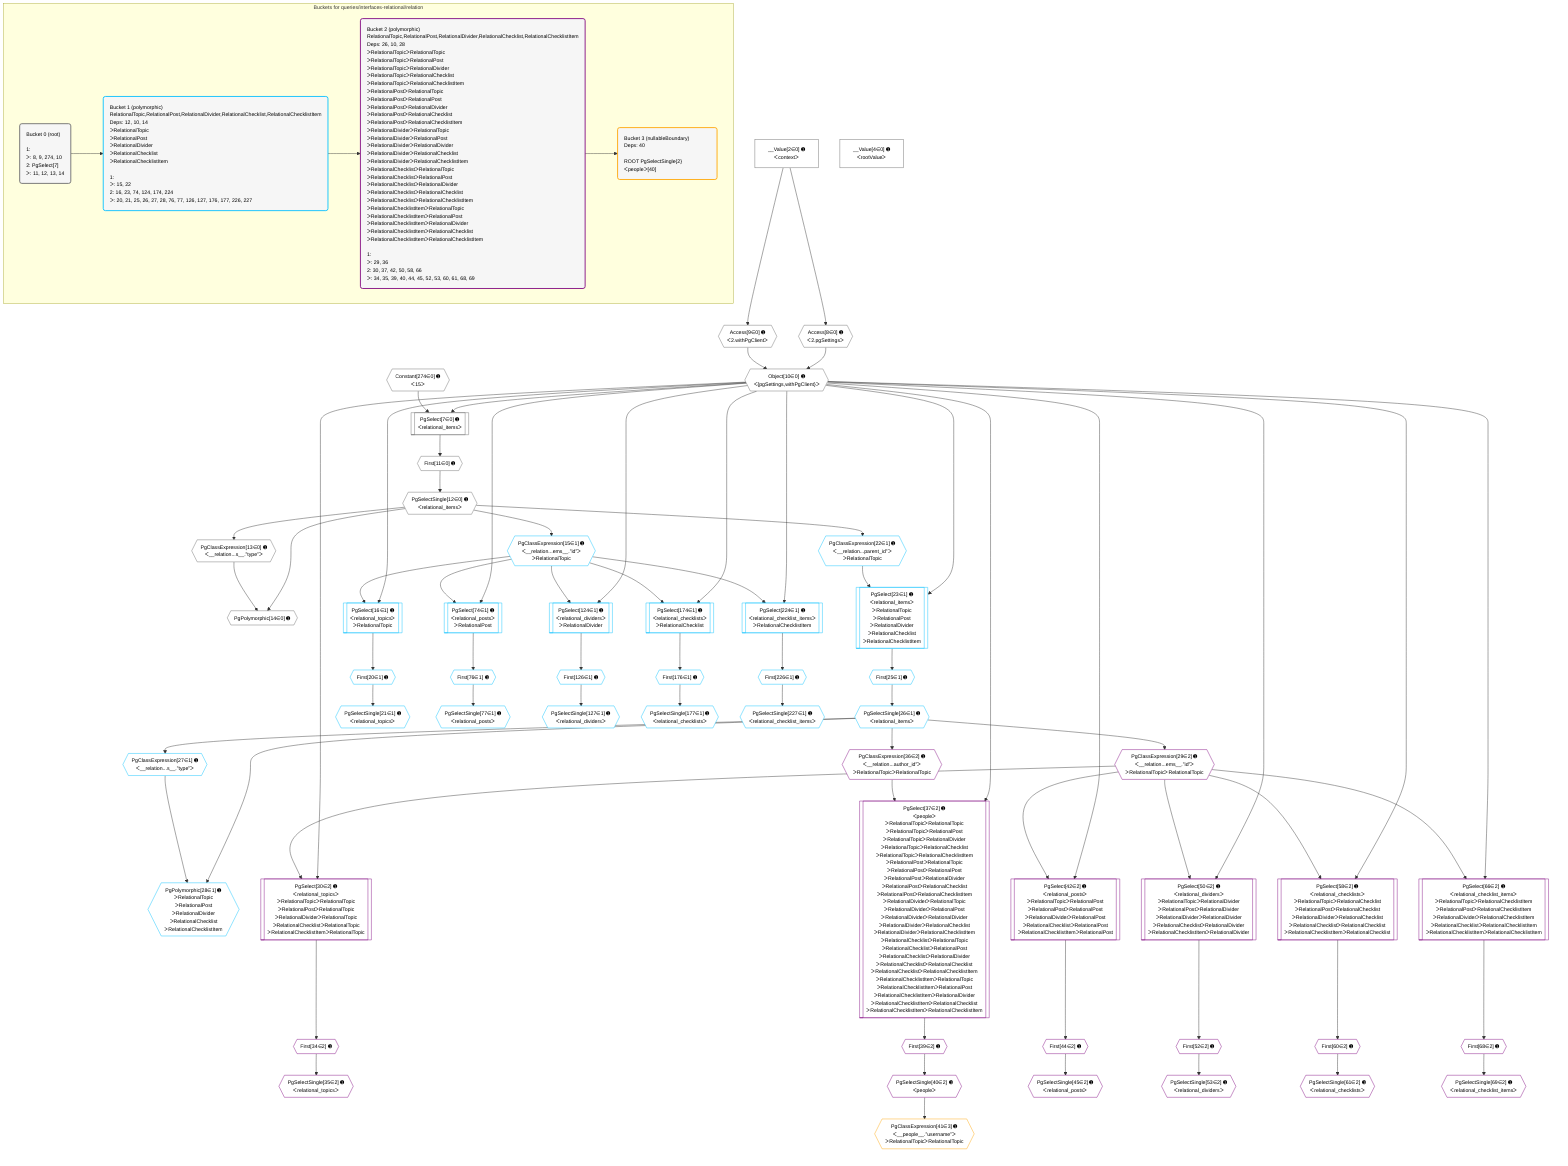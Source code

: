 %%{init: {'themeVariables': { 'fontSize': '12px'}}}%%
graph TD
    classDef path fill:#eee,stroke:#000,color:#000
    classDef plan fill:#fff,stroke-width:1px,color:#000
    classDef itemplan fill:#fff,stroke-width:2px,color:#000
    classDef unbatchedplan fill:#dff,stroke-width:1px,color:#000
    classDef sideeffectplan fill:#fcc,stroke-width:2px,color:#000
    classDef bucket fill:#f6f6f6,color:#000,stroke-width:2px,text-align:left


    %% plan dependencies
    PgSelect7[["PgSelect[7∈0] ➊<br />ᐸrelational_itemsᐳ"]]:::plan
    Object10{{"Object[10∈0] ➊<br />ᐸ{pgSettings,withPgClient}ᐳ"}}:::plan
    Constant274{{"Constant[274∈0] ➊<br />ᐸ15ᐳ"}}:::plan
    Object10 & Constant274 --> PgSelect7
    Access8{{"Access[8∈0] ➊<br />ᐸ2.pgSettingsᐳ"}}:::plan
    Access9{{"Access[9∈0] ➊<br />ᐸ2.withPgClientᐳ"}}:::plan
    Access8 & Access9 --> Object10
    PgPolymorphic14{{"PgPolymorphic[14∈0] ➊"}}:::plan
    PgSelectSingle12{{"PgSelectSingle[12∈0] ➊<br />ᐸrelational_itemsᐳ"}}:::plan
    PgClassExpression13{{"PgClassExpression[13∈0] ➊<br />ᐸ__relation...s__.”type”ᐳ"}}:::plan
    PgSelectSingle12 & PgClassExpression13 --> PgPolymorphic14
    __Value2["__Value[2∈0] ➊<br />ᐸcontextᐳ"]:::plan
    __Value2 --> Access8
    __Value2 --> Access9
    First11{{"First[11∈0] ➊"}}:::plan
    PgSelect7 --> First11
    First11 --> PgSelectSingle12
    PgSelectSingle12 --> PgClassExpression13
    __Value4["__Value[4∈0] ➊<br />ᐸrootValueᐳ"]:::plan
    PgSelect16[["PgSelect[16∈1] ➊<br />ᐸrelational_topicsᐳ<br />ᐳRelationalTopic"]]:::plan
    PgClassExpression15{{"PgClassExpression[15∈1] ➊<br />ᐸ__relation...ems__.”id”ᐳ<br />ᐳRelationalTopic"}}:::plan
    Object10 & PgClassExpression15 --> PgSelect16
    PgSelect23[["PgSelect[23∈1] ➊<br />ᐸrelational_itemsᐳ<br />ᐳRelationalTopic<br />ᐳRelationalPost<br />ᐳRelationalDivider<br />ᐳRelationalChecklist<br />ᐳRelationalChecklistItem"]]:::plan
    PgClassExpression22{{"PgClassExpression[22∈1] ➊<br />ᐸ__relation...parent_id”ᐳ<br />ᐳRelationalTopic"}}:::plan
    Object10 & PgClassExpression22 --> PgSelect23
    PgPolymorphic28{{"PgPolymorphic[28∈1] ➊<br />ᐳRelationalTopic<br />ᐳRelationalPost<br />ᐳRelationalDivider<br />ᐳRelationalChecklist<br />ᐳRelationalChecklistItem"}}:::plan
    PgSelectSingle26{{"PgSelectSingle[26∈1] ➊<br />ᐸrelational_itemsᐳ"}}:::plan
    PgClassExpression27{{"PgClassExpression[27∈1] ➊<br />ᐸ__relation...s__.”type”ᐳ"}}:::plan
    PgSelectSingle26 & PgClassExpression27 --> PgPolymorphic28
    PgSelect74[["PgSelect[74∈1] ➊<br />ᐸrelational_postsᐳ<br />ᐳRelationalPost"]]:::plan
    Object10 & PgClassExpression15 --> PgSelect74
    PgSelect124[["PgSelect[124∈1] ➊<br />ᐸrelational_dividersᐳ<br />ᐳRelationalDivider"]]:::plan
    Object10 & PgClassExpression15 --> PgSelect124
    PgSelect174[["PgSelect[174∈1] ➊<br />ᐸrelational_checklistsᐳ<br />ᐳRelationalChecklist"]]:::plan
    Object10 & PgClassExpression15 --> PgSelect174
    PgSelect224[["PgSelect[224∈1] ➊<br />ᐸrelational_checklist_itemsᐳ<br />ᐳRelationalChecklistItem"]]:::plan
    Object10 & PgClassExpression15 --> PgSelect224
    PgSelectSingle12 --> PgClassExpression15
    First20{{"First[20∈1] ➊"}}:::plan
    PgSelect16 --> First20
    PgSelectSingle21{{"PgSelectSingle[21∈1] ➊<br />ᐸrelational_topicsᐳ"}}:::plan
    First20 --> PgSelectSingle21
    PgSelectSingle12 --> PgClassExpression22
    First25{{"First[25∈1] ➊"}}:::plan
    PgSelect23 --> First25
    First25 --> PgSelectSingle26
    PgSelectSingle26 --> PgClassExpression27
    First76{{"First[76∈1] ➊"}}:::plan
    PgSelect74 --> First76
    PgSelectSingle77{{"PgSelectSingle[77∈1] ➊<br />ᐸrelational_postsᐳ"}}:::plan
    First76 --> PgSelectSingle77
    First126{{"First[126∈1] ➊"}}:::plan
    PgSelect124 --> First126
    PgSelectSingle127{{"PgSelectSingle[127∈1] ➊<br />ᐸrelational_dividersᐳ"}}:::plan
    First126 --> PgSelectSingle127
    First176{{"First[176∈1] ➊"}}:::plan
    PgSelect174 --> First176
    PgSelectSingle177{{"PgSelectSingle[177∈1] ➊<br />ᐸrelational_checklistsᐳ"}}:::plan
    First176 --> PgSelectSingle177
    First226{{"First[226∈1] ➊"}}:::plan
    PgSelect224 --> First226
    PgSelectSingle227{{"PgSelectSingle[227∈1] ➊<br />ᐸrelational_checklist_itemsᐳ"}}:::plan
    First226 --> PgSelectSingle227
    PgSelect30[["PgSelect[30∈2] ➊<br />ᐸrelational_topicsᐳ<br />ᐳRelationalTopicᐳRelationalTopic<br />ᐳRelationalPostᐳRelationalTopic<br />ᐳRelationalDividerᐳRelationalTopic<br />ᐳRelationalChecklistᐳRelationalTopic<br />ᐳRelationalChecklistItemᐳRelationalTopic"]]:::plan
    PgClassExpression29{{"PgClassExpression[29∈2] ➊<br />ᐸ__relation...ems__.”id”ᐳ<br />ᐳRelationalTopicᐳRelationalTopic"}}:::plan
    Object10 & PgClassExpression29 --> PgSelect30
    PgSelect37[["PgSelect[37∈2] ➊<br />ᐸpeopleᐳ<br />ᐳRelationalTopicᐳRelationalTopic<br />ᐳRelationalTopicᐳRelationalPost<br />ᐳRelationalTopicᐳRelationalDivider<br />ᐳRelationalTopicᐳRelationalChecklist<br />ᐳRelationalTopicᐳRelationalChecklistItem<br />ᐳRelationalPostᐳRelationalTopic<br />ᐳRelationalPostᐳRelationalPost<br />ᐳRelationalPostᐳRelationalDivider<br />ᐳRelationalPostᐳRelationalChecklist<br />ᐳRelationalPostᐳRelationalChecklistItem<br />ᐳRelationalDividerᐳRelationalTopic<br />ᐳRelationalDividerᐳRelationalPost<br />ᐳRelationalDividerᐳRelationalDivider<br />ᐳRelationalDividerᐳRelationalChecklist<br />ᐳRelationalDividerᐳRelationalChecklistItem<br />ᐳRelationalChecklistᐳRelationalTopic<br />ᐳRelationalChecklistᐳRelationalPost<br />ᐳRelationalChecklistᐳRelationalDivider<br />ᐳRelationalChecklistᐳRelationalChecklist<br />ᐳRelationalChecklistᐳRelationalChecklistItem<br />ᐳRelationalChecklistItemᐳRelationalTopic<br />ᐳRelationalChecklistItemᐳRelationalPost<br />ᐳRelationalChecklistItemᐳRelationalDivider<br />ᐳRelationalChecklistItemᐳRelationalChecklist<br />ᐳRelationalChecklistItemᐳRelationalChecklistItem"]]:::plan
    PgClassExpression36{{"PgClassExpression[36∈2] ➊<br />ᐸ__relation...author_id”ᐳ<br />ᐳRelationalTopicᐳRelationalTopic"}}:::plan
    Object10 & PgClassExpression36 --> PgSelect37
    PgSelect42[["PgSelect[42∈2] ➊<br />ᐸrelational_postsᐳ<br />ᐳRelationalTopicᐳRelationalPost<br />ᐳRelationalPostᐳRelationalPost<br />ᐳRelationalDividerᐳRelationalPost<br />ᐳRelationalChecklistᐳRelationalPost<br />ᐳRelationalChecklistItemᐳRelationalPost"]]:::plan
    Object10 & PgClassExpression29 --> PgSelect42
    PgSelect50[["PgSelect[50∈2] ➊<br />ᐸrelational_dividersᐳ<br />ᐳRelationalTopicᐳRelationalDivider<br />ᐳRelationalPostᐳRelationalDivider<br />ᐳRelationalDividerᐳRelationalDivider<br />ᐳRelationalChecklistᐳRelationalDivider<br />ᐳRelationalChecklistItemᐳRelationalDivider"]]:::plan
    Object10 & PgClassExpression29 --> PgSelect50
    PgSelect58[["PgSelect[58∈2] ➊<br />ᐸrelational_checklistsᐳ<br />ᐳRelationalTopicᐳRelationalChecklist<br />ᐳRelationalPostᐳRelationalChecklist<br />ᐳRelationalDividerᐳRelationalChecklist<br />ᐳRelationalChecklistᐳRelationalChecklist<br />ᐳRelationalChecklistItemᐳRelationalChecklist"]]:::plan
    Object10 & PgClassExpression29 --> PgSelect58
    PgSelect66[["PgSelect[66∈2] ➊<br />ᐸrelational_checklist_itemsᐳ<br />ᐳRelationalTopicᐳRelationalChecklistItem<br />ᐳRelationalPostᐳRelationalChecklistItem<br />ᐳRelationalDividerᐳRelationalChecklistItem<br />ᐳRelationalChecklistᐳRelationalChecklistItem<br />ᐳRelationalChecklistItemᐳRelationalChecklistItem"]]:::plan
    Object10 & PgClassExpression29 --> PgSelect66
    PgSelectSingle26 --> PgClassExpression29
    First34{{"First[34∈2] ➊"}}:::plan
    PgSelect30 --> First34
    PgSelectSingle35{{"PgSelectSingle[35∈2] ➊<br />ᐸrelational_topicsᐳ"}}:::plan
    First34 --> PgSelectSingle35
    PgSelectSingle26 --> PgClassExpression36
    First39{{"First[39∈2] ➊"}}:::plan
    PgSelect37 --> First39
    PgSelectSingle40{{"PgSelectSingle[40∈2] ➊<br />ᐸpeopleᐳ"}}:::plan
    First39 --> PgSelectSingle40
    First44{{"First[44∈2] ➊"}}:::plan
    PgSelect42 --> First44
    PgSelectSingle45{{"PgSelectSingle[45∈2] ➊<br />ᐸrelational_postsᐳ"}}:::plan
    First44 --> PgSelectSingle45
    First52{{"First[52∈2] ➊"}}:::plan
    PgSelect50 --> First52
    PgSelectSingle53{{"PgSelectSingle[53∈2] ➊<br />ᐸrelational_dividersᐳ"}}:::plan
    First52 --> PgSelectSingle53
    First60{{"First[60∈2] ➊"}}:::plan
    PgSelect58 --> First60
    PgSelectSingle61{{"PgSelectSingle[61∈2] ➊<br />ᐸrelational_checklistsᐳ"}}:::plan
    First60 --> PgSelectSingle61
    First68{{"First[68∈2] ➊"}}:::plan
    PgSelect66 --> First68
    PgSelectSingle69{{"PgSelectSingle[69∈2] ➊<br />ᐸrelational_checklist_itemsᐳ"}}:::plan
    First68 --> PgSelectSingle69
    PgClassExpression41{{"PgClassExpression[41∈3] ➊<br />ᐸ__people__.”username”ᐳ<br />ᐳRelationalTopicᐳRelationalTopic"}}:::plan
    PgSelectSingle40 --> PgClassExpression41

    %% define steps

    subgraph "Buckets for queries/interfaces-relational/relation"
    Bucket0("Bucket 0 (root)<br /><br />1: <br />ᐳ: 8, 9, 274, 10<br />2: PgSelect[7]<br />ᐳ: 11, 12, 13, 14"):::bucket
    classDef bucket0 stroke:#696969
    class Bucket0,__Value2,__Value4,PgSelect7,Access8,Access9,Object10,First11,PgSelectSingle12,PgClassExpression13,PgPolymorphic14,Constant274 bucket0
    Bucket1("Bucket 1 (polymorphic)<br />RelationalTopic,RelationalPost,RelationalDivider,RelationalChecklist,RelationalChecklistItem<br />Deps: 12, 10, 14<br />ᐳRelationalTopic<br />ᐳRelationalPost<br />ᐳRelationalDivider<br />ᐳRelationalChecklist<br />ᐳRelationalChecklistItem<br /><br />1: <br />ᐳ: 15, 22<br />2: 16, 23, 74, 124, 174, 224<br />ᐳ: 20, 21, 25, 26, 27, 28, 76, 77, 126, 127, 176, 177, 226, 227"):::bucket
    classDef bucket1 stroke:#00bfff
    class Bucket1,PgClassExpression15,PgSelect16,First20,PgSelectSingle21,PgClassExpression22,PgSelect23,First25,PgSelectSingle26,PgClassExpression27,PgPolymorphic28,PgSelect74,First76,PgSelectSingle77,PgSelect124,First126,PgSelectSingle127,PgSelect174,First176,PgSelectSingle177,PgSelect224,First226,PgSelectSingle227 bucket1
    Bucket2("Bucket 2 (polymorphic)<br />RelationalTopic,RelationalPost,RelationalDivider,RelationalChecklist,RelationalChecklistItem<br />Deps: 26, 10, 28<br />ᐳRelationalTopicᐳRelationalTopic<br />ᐳRelationalTopicᐳRelationalPost<br />ᐳRelationalTopicᐳRelationalDivider<br />ᐳRelationalTopicᐳRelationalChecklist<br />ᐳRelationalTopicᐳRelationalChecklistItem<br />ᐳRelationalPostᐳRelationalTopic<br />ᐳRelationalPostᐳRelationalPost<br />ᐳRelationalPostᐳRelationalDivider<br />ᐳRelationalPostᐳRelationalChecklist<br />ᐳRelationalPostᐳRelationalChecklistItem<br />ᐳRelationalDividerᐳRelationalTopic<br />ᐳRelationalDividerᐳRelationalPost<br />ᐳRelationalDividerᐳRelationalDivider<br />ᐳRelationalDividerᐳRelationalChecklist<br />ᐳRelationalDividerᐳRelationalChecklistItem<br />ᐳRelationalChecklistᐳRelationalTopic<br />ᐳRelationalChecklistᐳRelationalPost<br />ᐳRelationalChecklistᐳRelationalDivider<br />ᐳRelationalChecklistᐳRelationalChecklist<br />ᐳRelationalChecklistᐳRelationalChecklistItem<br />ᐳRelationalChecklistItemᐳRelationalTopic<br />ᐳRelationalChecklistItemᐳRelationalPost<br />ᐳRelationalChecklistItemᐳRelationalDivider<br />ᐳRelationalChecklistItemᐳRelationalChecklist<br />ᐳRelationalChecklistItemᐳRelationalChecklistItem<br /><br />1: <br />ᐳ: 29, 36<br />2: 30, 37, 42, 50, 58, 66<br />ᐳ: 34, 35, 39, 40, 44, 45, 52, 53, 60, 61, 68, 69"):::bucket
    classDef bucket2 stroke:#7f007f
    class Bucket2,PgClassExpression29,PgSelect30,First34,PgSelectSingle35,PgClassExpression36,PgSelect37,First39,PgSelectSingle40,PgSelect42,First44,PgSelectSingle45,PgSelect50,First52,PgSelectSingle53,PgSelect58,First60,PgSelectSingle61,PgSelect66,First68,PgSelectSingle69 bucket2
    Bucket3("Bucket 3 (nullableBoundary)<br />Deps: 40<br /><br />ROOT PgSelectSingle{2}ᐸpeopleᐳ[40]"):::bucket
    classDef bucket3 stroke:#ffa500
    class Bucket3,PgClassExpression41 bucket3
    Bucket0 --> Bucket1
    Bucket1 --> Bucket2
    Bucket2 --> Bucket3
    end